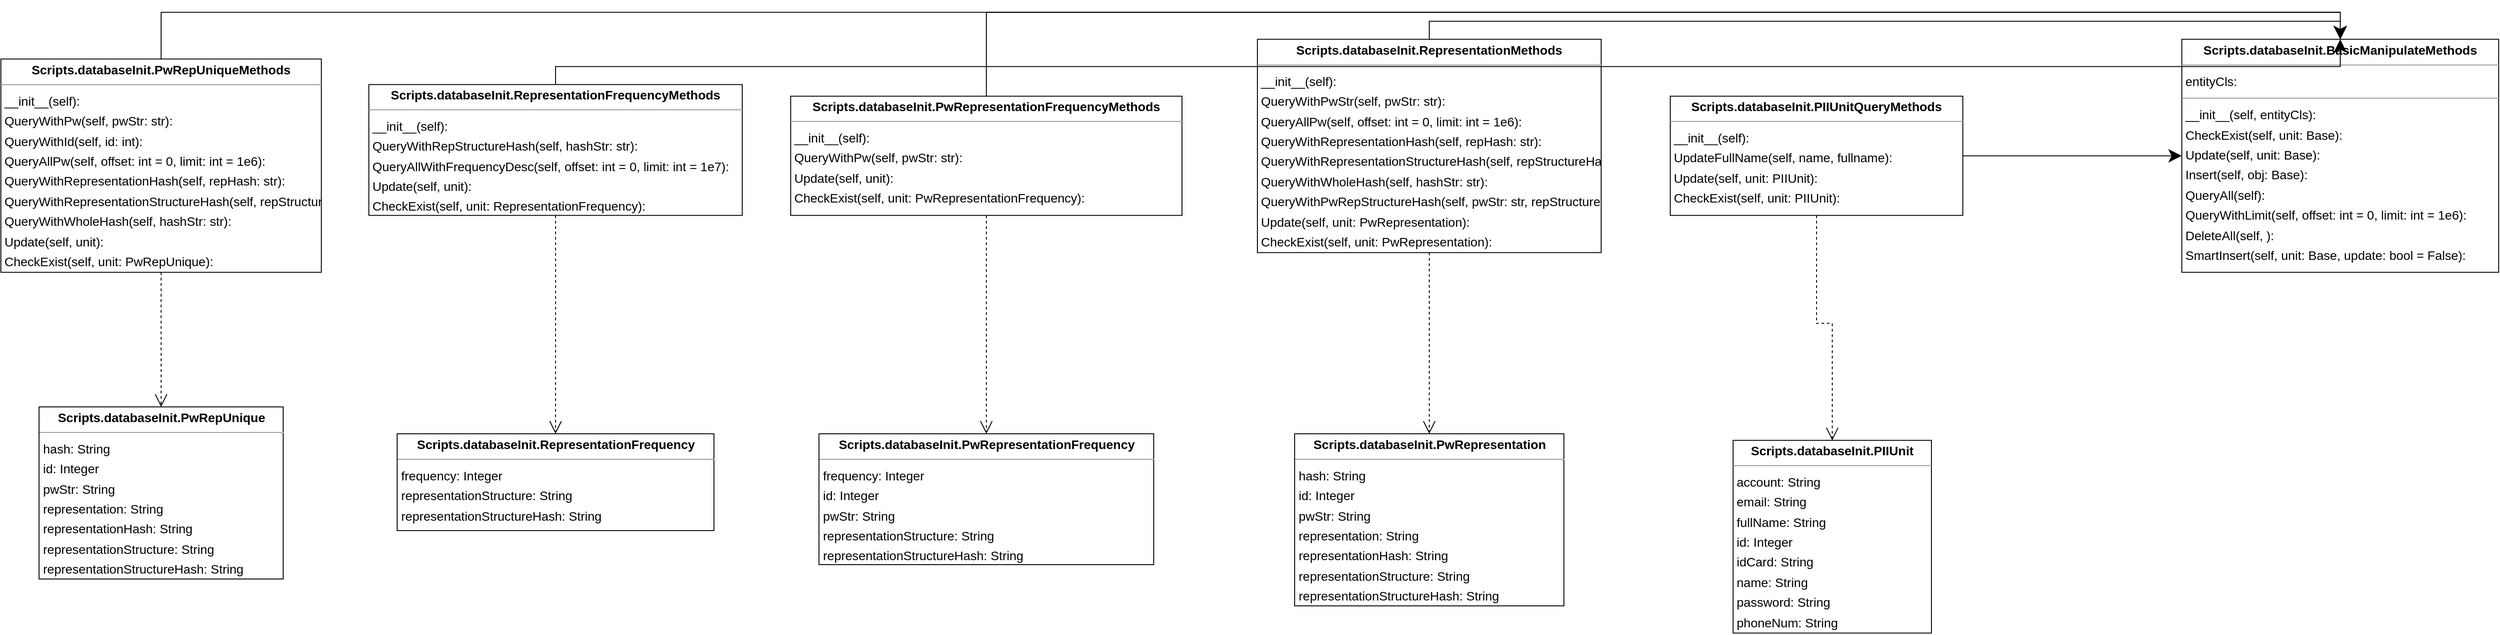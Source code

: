 <mxfile version="21.6.8" type="device">
  <diagram id="QXTD78XPPDVz_E4tdgk_" name="第 1 页">
    <mxGraphModel dx="923" dy="1120" grid="1" gridSize="10" guides="1" tooltips="1" connect="1" arrows="1" fold="1" page="0" pageScale="1" pageWidth="827" pageHeight="1169" background="none" math="0" shadow="0">
      <root>
        <mxCell id="0" />
        <mxCell id="1" parent="0" />
        <mxCell id="node4" value="&lt;p style=&quot;margin:0px;margin-top:4px;text-align:center;&quot;&gt;&lt;b&gt;Scripts.databaseInit.PIIUnit&lt;/b&gt;&lt;/p&gt;&lt;hr size=&quot;1&quot;/&gt;&lt;p style=&quot;margin:0 0 0 4px;line-height:1.6;&quot;&gt; account: String&lt;br/&gt; email: String&lt;br/&gt; fullName: String&lt;br/&gt; id: Integer&lt;br/&gt; idCard: String&lt;br/&gt; name: String&lt;br/&gt; password: String&lt;br/&gt; phoneNum: String&lt;/p&gt;" style="verticalAlign=top;align=left;overflow=fill;fontSize=14;fontFamily=Helvetica;html=1;rounded=0;shadow=0;comic=0;labelBackgroundColor=none;strokeWidth=1;" parent="1" vertex="1">
          <mxGeometry x="2470" y="267.33" width="221" height="215" as="geometry" />
        </mxCell>
        <mxCell id="node1" value="&lt;p style=&quot;margin:0px;margin-top:4px;text-align:center;&quot;&gt;&lt;b&gt;Scripts.databaseInit.PwRepUnique&lt;/b&gt;&lt;/p&gt;&lt;hr size=&quot;1&quot;/&gt;&lt;p style=&quot;margin:0 0 0 4px;line-height:1.6;&quot;&gt; hash: String&lt;br/&gt; id: Integer&lt;br/&gt; pwStr: String&lt;br/&gt; representation: String&lt;br/&gt; representationHash: String&lt;br/&gt; representationStructure: String&lt;br/&gt; representationStructureHash: String&lt;/p&gt;" style="verticalAlign=top;align=left;overflow=fill;fontSize=14;fontFamily=Helvetica;html=1;rounded=0;shadow=0;comic=0;labelBackgroundColor=none;strokeWidth=1;" parent="1" vertex="1">
          <mxGeometry x="582.5" y="230" width="272" height="192" as="geometry" />
        </mxCell>
        <mxCell id="node2" value="&lt;p style=&quot;margin:0px;margin-top:4px;text-align:center;&quot;&gt;&lt;b&gt;Scripts.databaseInit.PwRepresentation&lt;/b&gt;&lt;/p&gt;&lt;hr size=&quot;1&quot;/&gt;&lt;p style=&quot;margin:0 0 0 4px;line-height:1.6;&quot;&gt; hash: String&lt;br/&gt; id: Integer&lt;br/&gt; pwStr: String&lt;br/&gt; representation: String&lt;br/&gt; representationHash: String&lt;br/&gt; representationStructure: String&lt;br/&gt; representationStructureHash: String&lt;/p&gt;" style="verticalAlign=top;align=left;overflow=fill;fontSize=14;fontFamily=Helvetica;html=1;rounded=0;shadow=0;comic=0;labelBackgroundColor=none;strokeWidth=1;" parent="1" vertex="1">
          <mxGeometry x="1981.5" y="260.0" width="300" height="192" as="geometry" />
        </mxCell>
        <mxCell id="node3" value="&lt;p style=&quot;margin:0px;margin-top:4px;text-align:center;&quot;&gt;&lt;b&gt;Scripts.databaseInit.PwRepresentationFrequency&lt;/b&gt;&lt;/p&gt;&lt;hr size=&quot;1&quot;/&gt;&lt;p style=&quot;margin:0 0 0 4px;line-height:1.6;&quot;&gt; frequency: Integer&lt;br/&gt; id: Integer&lt;br/&gt; pwStr: String&lt;br/&gt; representationStructure: String&lt;br/&gt; representationStructureHash: String&lt;/p&gt;" style="verticalAlign=top;align=left;overflow=fill;fontSize=14;fontFamily=Helvetica;html=1;rounded=0;shadow=0;comic=0;labelBackgroundColor=none;strokeWidth=1;" parent="1" vertex="1">
          <mxGeometry x="1451.5" y="260" width="373" height="146" as="geometry" />
        </mxCell>
        <mxCell id="node0" value="&lt;p style=&quot;margin:0px;margin-top:4px;text-align:center;&quot;&gt;&lt;b&gt;Scripts.databaseInit.RepresentationFrequency&lt;/b&gt;&lt;/p&gt;&lt;hr size=&quot;1&quot;/&gt;&lt;p style=&quot;margin:0 0 0 4px;line-height:1.6;&quot;&gt; frequency: Integer&lt;br/&gt; representationStructure: String&lt;br/&gt; representationStructureHash: String&lt;/p&gt;" style="verticalAlign=top;align=left;overflow=fill;fontSize=14;fontFamily=Helvetica;html=1;rounded=0;shadow=0;comic=0;labelBackgroundColor=none;strokeWidth=1;" parent="1" vertex="1">
          <mxGeometry x="981.5" y="260" width="353" height="108" as="geometry" />
        </mxCell>
        <mxCell id="glashZKrfmGrVBxdPCrx-1" value="&lt;p style=&quot;margin:0px;margin-top:4px;text-align:center;&quot;&gt;&lt;b&gt;Scripts.databaseInit.BasicManipulateMethods&lt;/b&gt;&lt;/p&gt;&lt;hr size=&quot;1&quot;/&gt;&lt;p style=&quot;margin:0 0 0 4px;line-height:1.6;&quot;&gt; entityCls: &lt;/p&gt;&lt;hr size=&quot;1&quot;/&gt;&lt;p style=&quot;margin:0 0 0 4px;line-height:1.6;&quot;&gt; __init__(self, entityCls): &lt;br/&gt; CheckExist(self, unit: Base): &lt;br/&gt; Update(self, unit: Base): &lt;br/&gt; Insert(self, obj: Base): &lt;br/&gt; QueryAll(self): &lt;br/&gt; QueryWithLimit(self, offset: int = 0, limit: int = 1e6): &lt;br/&gt; DeleteAll(self, ): &lt;br/&gt; SmartInsert(self, unit: Base, update: bool = False): &lt;/p&gt;" style="verticalAlign=top;align=left;overflow=fill;fontSize=14;fontFamily=Helvetica;html=1;rounded=0;shadow=0;comic=0;labelBackgroundColor=none;strokeWidth=1;" parent="1" vertex="1">
          <mxGeometry x="2970" y="-180.17" width="353" height="260" as="geometry" />
        </mxCell>
        <mxCell id="glashZKrfmGrVBxdPCrx-3" style="edgeStyle=orthogonalEdgeStyle;rounded=0;orthogonalLoop=1;jettySize=auto;html=1;entryX=0;entryY=0.5;entryDx=0;entryDy=0;endSize=12;" parent="1" source="glashZKrfmGrVBxdPCrx-4" target="glashZKrfmGrVBxdPCrx-1" edge="1">
          <mxGeometry relative="1" as="geometry" />
        </mxCell>
        <mxCell id="glashZKrfmGrVBxdPCrx-4" value="&lt;p style=&quot;margin:0px;margin-top:4px;text-align:center;&quot;&gt;&lt;b&gt;Scripts.databaseInit.PIIUnitQueryMethods&lt;/b&gt;&lt;/p&gt;&lt;hr size=&quot;1&quot;/&gt;&lt;p style=&quot;margin:0 0 0 4px;line-height:1.6;&quot;&gt; __init__(self): &lt;br/&gt; UpdateFullName(self, name, fullname): &lt;br/&gt; Update(self, unit: PIIUnit): &lt;br/&gt; CheckExist(self, unit: PIIUnit): &lt;/p&gt;" style="verticalAlign=top;align=left;overflow=fill;fontSize=14;fontFamily=Helvetica;html=1;rounded=0;shadow=0;comic=0;labelBackgroundColor=none;strokeWidth=1;" parent="1" vertex="1">
          <mxGeometry x="2400" y="-116.67" width="326" height="133" as="geometry" />
        </mxCell>
        <mxCell id="glashZKrfmGrVBxdPCrx-6" value="&lt;p style=&quot;margin:0px;margin-top:4px;text-align:center;&quot;&gt;&lt;b&gt;Scripts.databaseInit.PwRepUniqueMethods&lt;/b&gt;&lt;/p&gt;&lt;hr size=&quot;1&quot;/&gt;&lt;p style=&quot;margin:0 0 0 4px;line-height:1.6;&quot;&gt; __init__(self): &lt;br/&gt; QueryWithPw(self, pwStr: str): &lt;br/&gt; QueryWithId(self, id: int): &lt;br/&gt; QueryAllPw(self, offset: int = 0, limit: int = 1e6): &lt;br/&gt; QueryWithRepresentationHash(self, repHash: str): &lt;br/&gt; QueryWithRepresentationStructureHash(self, repStructureHash: str, offset: int = 0, limit: int = 1e6): &lt;br/&gt; QueryWithWholeHash(self, hashStr: str): &lt;br/&gt; Update(self, unit): &lt;br/&gt; CheckExist(self, unit: PwRepUnique): &lt;/p&gt;" style="verticalAlign=top;align=left;overflow=fill;fontSize=14;fontFamily=Helvetica;html=1;rounded=0;shadow=0;comic=0;labelBackgroundColor=none;strokeWidth=1;" parent="1" vertex="1">
          <mxGeometry x="540" y="-158.17" width="357" height="238" as="geometry" />
        </mxCell>
        <mxCell id="glashZKrfmGrVBxdPCrx-9" value="&lt;p style=&quot;margin:0px;margin-top:4px;text-align:center;&quot;&gt;&lt;b&gt;Scripts.databaseInit.PwRepresentationFrequencyMethods&lt;/b&gt;&lt;/p&gt;&lt;hr size=&quot;1&quot;/&gt;&lt;p style=&quot;margin:0 0 0 4px;line-height:1.6;&quot;&gt; __init__(self): &lt;br/&gt; QueryWithPw(self, pwStr: str): &lt;br/&gt; Update(self, unit): &lt;br/&gt; CheckExist(self, unit: PwRepresentationFrequency): &lt;/p&gt;" style="verticalAlign=top;align=left;overflow=fill;fontSize=14;fontFamily=Helvetica;html=1;rounded=0;shadow=0;comic=0;labelBackgroundColor=none;strokeWidth=1;" parent="1" vertex="1">
          <mxGeometry x="1420" y="-116.67" width="436" height="133" as="geometry" />
        </mxCell>
        <mxCell id="glashZKrfmGrVBxdPCrx-11" value="&lt;p style=&quot;margin:0px;margin-top:4px;text-align:center;&quot;&gt;&lt;b&gt;Scripts.databaseInit.RepresentationFrequencyMethods&lt;/b&gt;&lt;/p&gt;&lt;hr size=&quot;1&quot;/&gt;&lt;p style=&quot;margin:0 0 0 4px;line-height:1.6;&quot;&gt; __init__(self): &lt;br/&gt; QueryWithRepStructureHash(self, hashStr: str): &lt;br/&gt; QueryAllWithFrequencyDesc(self, offset: int = 0, limit: int = 1e7): &lt;br/&gt; Update(self, unit): &lt;br/&gt; CheckExist(self, unit: RepresentationFrequency): &lt;/p&gt;" style="verticalAlign=top;align=left;overflow=fill;fontSize=14;fontFamily=Helvetica;html=1;rounded=0;shadow=0;comic=0;labelBackgroundColor=none;strokeWidth=1;" parent="1" vertex="1">
          <mxGeometry x="950" y="-129.67" width="416" height="146" as="geometry" />
        </mxCell>
        <mxCell id="glashZKrfmGrVBxdPCrx-12" value="&lt;p style=&quot;margin:0px;margin-top:4px;text-align:center;&quot;&gt;&lt;b&gt;Scripts.databaseInit.RepresentationMethods&lt;/b&gt;&lt;/p&gt;&lt;hr size=&quot;1&quot;/&gt;&lt;p style=&quot;margin:0 0 0 4px;line-height:1.6;&quot;&gt; __init__(self): &lt;br/&gt; QueryWithPwStr(self, pwStr: str): &lt;br/&gt; QueryAllPw(self, offset: int = 0, limit: int = 1e6): &lt;br/&gt; QueryWithRepresentationHash(self, repHash: str): &lt;br/&gt; QueryWithRepresentationStructureHash(self, repStructureHash: str, offset: int = 0, limit: int = 1e6): &lt;br/&gt; QueryWithWholeHash(self, hashStr: str): &lt;br/&gt; QueryWithPwRepStructureHash(self, pwStr: str, repStructureHash: str): &lt;br/&gt; Update(self, unit: PwRepresentation): &lt;br/&gt; CheckExist(self, unit: PwRepresentation): &lt;/p&gt;" style="verticalAlign=top;align=left;overflow=fill;fontSize=14;fontFamily=Helvetica;html=1;rounded=0;shadow=0;comic=0;labelBackgroundColor=none;strokeWidth=1;" parent="1" vertex="1">
          <mxGeometry x="1940" y="-180.17" width="383" height="238" as="geometry" />
        </mxCell>
        <mxCell id="glashZKrfmGrVBxdPCrx-13" value="" style="html=1;rounded=1;edgeStyle=orthogonalEdgeStyle;dashed=0;startArrow=block;startSize=12;endArrow=none;strokeColor=#595959;exitX=0.406;exitY=0.001;exitDx=0;exitDy=0;entryX=0.978;entryY=1.000;entryDx=0;entryDy=0;" parent="1" edge="1">
          <mxGeometry width="50" height="50" relative="1" as="geometry">
            <Array as="points" />
            <mxPoint x="950.393" y="1168.33" as="sourcePoint" />
          </mxGeometry>
        </mxCell>
        <mxCell id="glashZKrfmGrVBxdPCrx-14" value="" style="html=1;rounded=1;edgeStyle=orthogonalEdgeStyle;dashed=0;startArrow=block;startSize=12;endArrow=none;strokeColor=#595959;exitX=0.500;exitY=1.001;exitDx=0;exitDy=0;entryX=0.500;entryY=1.000;entryDx=0;entryDy=0;" parent="1" edge="1">
          <mxGeometry width="50" height="50" relative="1" as="geometry">
            <Array as="points">
              <mxPoint x="1167" y="1334.33" />
              <mxPoint x="960" y="1334.33" />
            </Array>
            <mxPoint x="1167.0" y="1316.33" as="sourcePoint" />
          </mxGeometry>
        </mxCell>
        <mxCell id="glashZKrfmGrVBxdPCrx-15" value="" style="html=1;rounded=1;edgeStyle=orthogonalEdgeStyle;dashed=0;startArrow=block;startSize=12;endArrow=none;strokeColor=#595959;exitX=0.500;exitY=0.000;exitDx=0;exitDy=0;entryX=0.500;entryY=1.000;entryDx=0;entryDy=0;" parent="1" edge="1">
          <mxGeometry width="50" height="50" relative="1" as="geometry">
            <Array as="points">
              <mxPoint x="782" y="1334.33" />
              <mxPoint x="960" y="1334.33" />
            </Array>
            <mxPoint x="782" y="1354.33" as="sourcePoint" />
          </mxGeometry>
        </mxCell>
        <mxCell id="glashZKrfmGrVBxdPCrx-16" style="edgeStyle=orthogonalEdgeStyle;rounded=0;orthogonalLoop=1;jettySize=auto;html=1;entryX=0.5;entryY=0;entryDx=0;entryDy=0;endSize=12;exitX=0.5;exitY=0;exitDx=0;exitDy=0;" parent="1" source="glashZKrfmGrVBxdPCrx-12" target="glashZKrfmGrVBxdPCrx-1" edge="1">
          <mxGeometry relative="1" as="geometry">
            <mxPoint x="2420.5" y="-256.17" as="sourcePoint" />
            <mxPoint x="2624.5" y="-256.17" as="targetPoint" />
          </mxGeometry>
        </mxCell>
        <mxCell id="glashZKrfmGrVBxdPCrx-17" style="edgeStyle=orthogonalEdgeStyle;rounded=0;orthogonalLoop=1;jettySize=auto;html=1;entryX=0.5;entryY=0;entryDx=0;entryDy=0;endSize=12;exitX=0.5;exitY=0;exitDx=0;exitDy=0;" parent="1" source="glashZKrfmGrVBxdPCrx-9" target="glashZKrfmGrVBxdPCrx-1" edge="1">
          <mxGeometry relative="1" as="geometry">
            <mxPoint x="1430.5" y="-206.17" as="sourcePoint" />
            <mxPoint x="1634.5" y="-206.17" as="targetPoint" />
          </mxGeometry>
        </mxCell>
        <mxCell id="glashZKrfmGrVBxdPCrx-18" style="edgeStyle=orthogonalEdgeStyle;rounded=0;orthogonalLoop=1;jettySize=auto;html=1;entryX=0.5;entryY=0;entryDx=0;entryDy=0;endSize=12;exitX=0.5;exitY=0;exitDx=0;exitDy=0;" parent="1" source="glashZKrfmGrVBxdPCrx-11" target="glashZKrfmGrVBxdPCrx-1" edge="1">
          <mxGeometry relative="1" as="geometry">
            <mxPoint x="1030.5" y="-306.17" as="sourcePoint" />
            <mxPoint x="1234.5" y="-306.17" as="targetPoint" />
          </mxGeometry>
        </mxCell>
        <mxCell id="glashZKrfmGrVBxdPCrx-19" style="edgeStyle=orthogonalEdgeStyle;rounded=0;orthogonalLoop=1;jettySize=auto;html=1;entryX=0.5;entryY=0;entryDx=0;entryDy=0;endSize=12;exitX=0.5;exitY=0;exitDx=0;exitDy=0;" parent="1" source="glashZKrfmGrVBxdPCrx-6" target="glashZKrfmGrVBxdPCrx-1" edge="1">
          <mxGeometry relative="1" as="geometry">
            <mxPoint x="600.5" y="-266.17" as="sourcePoint" />
            <mxPoint x="804.5" y="-266.17" as="targetPoint" />
          </mxGeometry>
        </mxCell>
        <mxCell id="glashZKrfmGrVBxdPCrx-20" style="edgeStyle=orthogonalEdgeStyle;rounded=0;orthogonalLoop=1;jettySize=auto;html=1;entryX=0.5;entryY=0;entryDx=0;entryDy=0;dashed=1;endSize=12;endArrow=open;endFill=0;exitX=0.5;exitY=1;exitDx=0;exitDy=0;" parent="1" source="glashZKrfmGrVBxdPCrx-6" target="node1" edge="1">
          <mxGeometry relative="1" as="geometry">
            <mxPoint x="930" y="133.389" as="sourcePoint" />
            <mxPoint x="718.527" y="269.666" as="targetPoint" />
          </mxGeometry>
        </mxCell>
        <mxCell id="glashZKrfmGrVBxdPCrx-21" style="edgeStyle=orthogonalEdgeStyle;rounded=0;orthogonalLoop=1;jettySize=auto;html=1;entryX=0.5;entryY=0;entryDx=0;entryDy=0;dashed=1;endSize=12;endArrow=open;endFill=0;exitX=0.5;exitY=1;exitDx=0;exitDy=0;" parent="1" source="glashZKrfmGrVBxdPCrx-11" target="node0" edge="1">
          <mxGeometry relative="1" as="geometry">
            <mxPoint x="1330" y="173.389" as="sourcePoint" />
            <mxPoint x="1166.5" y="375.33" as="targetPoint" />
          </mxGeometry>
        </mxCell>
        <mxCell id="glashZKrfmGrVBxdPCrx-22" style="edgeStyle=orthogonalEdgeStyle;rounded=0;orthogonalLoop=1;jettySize=auto;html=1;entryX=0.5;entryY=0;entryDx=0;entryDy=0;dashed=1;endSize=12;endArrow=open;endFill=0;exitX=0.5;exitY=1;exitDx=0;exitDy=0;" parent="1" source="glashZKrfmGrVBxdPCrx-9" target="node3" edge="1">
          <mxGeometry relative="1" as="geometry">
            <mxPoint x="1500" y="93.389" as="sourcePoint" />
            <mxPoint x="1626.5" y="373.33" as="targetPoint" />
          </mxGeometry>
        </mxCell>
        <mxCell id="glashZKrfmGrVBxdPCrx-23" style="edgeStyle=orthogonalEdgeStyle;rounded=0;orthogonalLoop=1;jettySize=auto;html=1;entryX=0.5;entryY=0;entryDx=0;entryDy=0;dashed=1;endSize=12;endArrow=open;endFill=0;exitX=0.5;exitY=1;exitDx=0;exitDy=0;" parent="1" source="glashZKrfmGrVBxdPCrx-12" target="node2" edge="1">
          <mxGeometry relative="1" as="geometry">
            <mxPoint x="2100" y="153.389" as="sourcePoint" />
            <mxPoint x="2131.5" y="267.33" as="targetPoint" />
          </mxGeometry>
        </mxCell>
        <mxCell id="glashZKrfmGrVBxdPCrx-24" style="edgeStyle=orthogonalEdgeStyle;rounded=0;orthogonalLoop=1;jettySize=auto;html=1;entryX=0.5;entryY=0;entryDx=0;entryDy=0;dashed=1;endSize=12;endArrow=open;endFill=0;exitX=0.5;exitY=1;exitDx=0;exitDy=0;" parent="1" source="glashZKrfmGrVBxdPCrx-4" target="node4" edge="1">
          <mxGeometry relative="1" as="geometry">
            <mxPoint x="2640" y="113.389" as="sourcePoint" />
            <mxPoint x="2602.5" y="244.33" as="targetPoint" />
          </mxGeometry>
        </mxCell>
      </root>
    </mxGraphModel>
  </diagram>
</mxfile>
